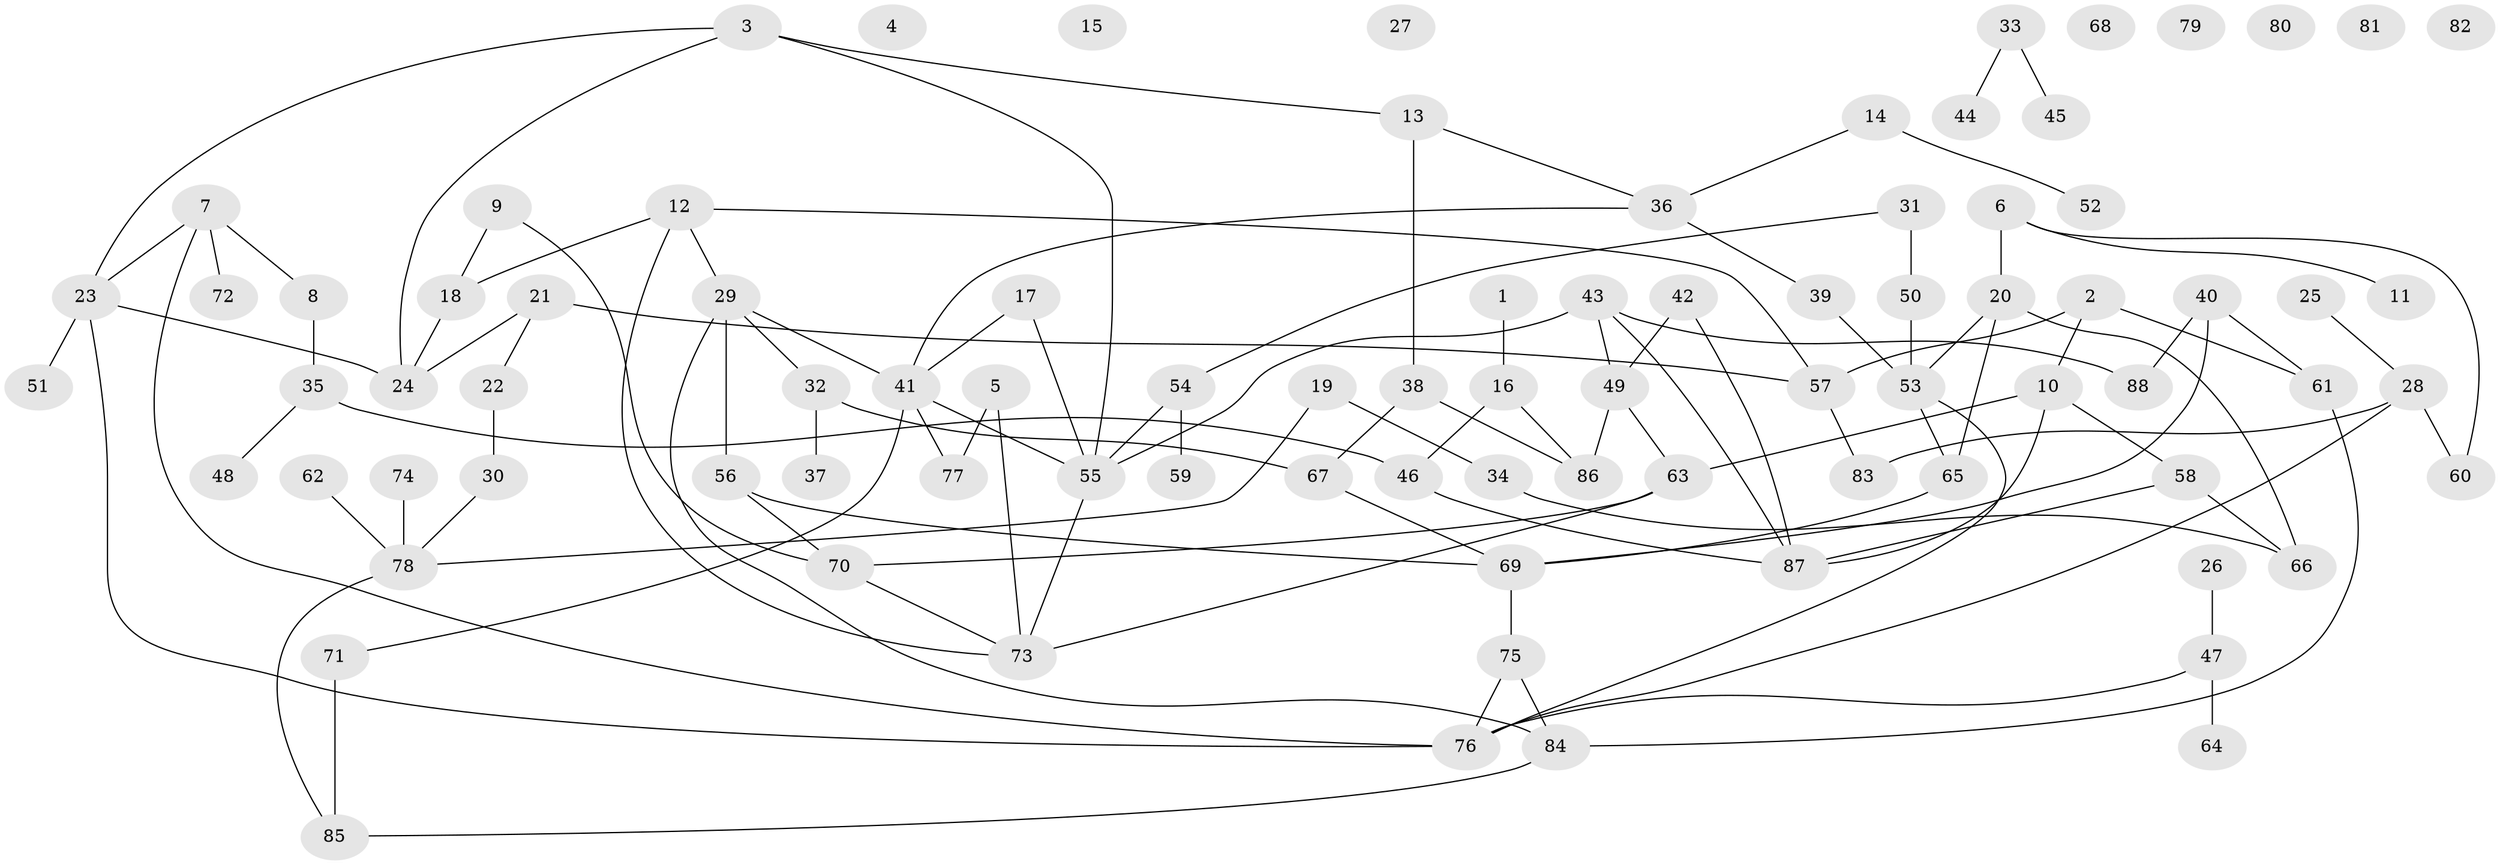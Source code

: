 // coarse degree distribution, {3: 0.1794871794871795, 6: 0.1282051282051282, 5: 0.07692307692307693, 0: 0.23076923076923078, 2: 0.15384615384615385, 8: 0.02564102564102564, 4: 0.07692307692307693, 10: 0.02564102564102564, 1: 0.10256410256410256}
// Generated by graph-tools (version 1.1) at 2025/16/03/04/25 18:16:45]
// undirected, 88 vertices, 114 edges
graph export_dot {
graph [start="1"]
  node [color=gray90,style=filled];
  1;
  2;
  3;
  4;
  5;
  6;
  7;
  8;
  9;
  10;
  11;
  12;
  13;
  14;
  15;
  16;
  17;
  18;
  19;
  20;
  21;
  22;
  23;
  24;
  25;
  26;
  27;
  28;
  29;
  30;
  31;
  32;
  33;
  34;
  35;
  36;
  37;
  38;
  39;
  40;
  41;
  42;
  43;
  44;
  45;
  46;
  47;
  48;
  49;
  50;
  51;
  52;
  53;
  54;
  55;
  56;
  57;
  58;
  59;
  60;
  61;
  62;
  63;
  64;
  65;
  66;
  67;
  68;
  69;
  70;
  71;
  72;
  73;
  74;
  75;
  76;
  77;
  78;
  79;
  80;
  81;
  82;
  83;
  84;
  85;
  86;
  87;
  88;
  1 -- 16;
  2 -- 10;
  2 -- 57;
  2 -- 61;
  3 -- 13;
  3 -- 23;
  3 -- 24;
  3 -- 55;
  5 -- 73;
  5 -- 77;
  6 -- 11;
  6 -- 20;
  6 -- 60;
  7 -- 8;
  7 -- 23;
  7 -- 72;
  7 -- 76;
  8 -- 35;
  9 -- 18;
  9 -- 70;
  10 -- 58;
  10 -- 63;
  10 -- 87;
  12 -- 18;
  12 -- 29;
  12 -- 57;
  12 -- 73;
  13 -- 36;
  13 -- 38;
  14 -- 36;
  14 -- 52;
  16 -- 46;
  16 -- 86;
  17 -- 41;
  17 -- 55;
  18 -- 24;
  19 -- 34;
  19 -- 78;
  20 -- 53;
  20 -- 65;
  20 -- 66;
  21 -- 22;
  21 -- 24;
  21 -- 57;
  22 -- 30;
  23 -- 24;
  23 -- 51;
  23 -- 76;
  25 -- 28;
  26 -- 47;
  28 -- 60;
  28 -- 76;
  28 -- 83;
  29 -- 32;
  29 -- 41;
  29 -- 56;
  29 -- 84;
  30 -- 78;
  31 -- 50;
  31 -- 54;
  32 -- 37;
  32 -- 67;
  33 -- 44;
  33 -- 45;
  34 -- 66;
  35 -- 46;
  35 -- 48;
  36 -- 39;
  36 -- 41;
  38 -- 67;
  38 -- 86;
  39 -- 53;
  40 -- 61;
  40 -- 69;
  40 -- 88;
  41 -- 55;
  41 -- 71;
  41 -- 77;
  42 -- 49;
  42 -- 87;
  43 -- 49;
  43 -- 55;
  43 -- 87;
  43 -- 88;
  46 -- 87;
  47 -- 64;
  47 -- 76;
  49 -- 63;
  49 -- 86;
  50 -- 53;
  53 -- 65;
  53 -- 76;
  54 -- 55;
  54 -- 59;
  55 -- 73;
  56 -- 69;
  56 -- 70;
  57 -- 83;
  58 -- 66;
  58 -- 87;
  61 -- 84;
  62 -- 78;
  63 -- 70;
  63 -- 73;
  65 -- 69;
  67 -- 69;
  69 -- 75;
  70 -- 73;
  71 -- 85;
  74 -- 78;
  75 -- 76;
  75 -- 84;
  78 -- 85;
  84 -- 85;
}
